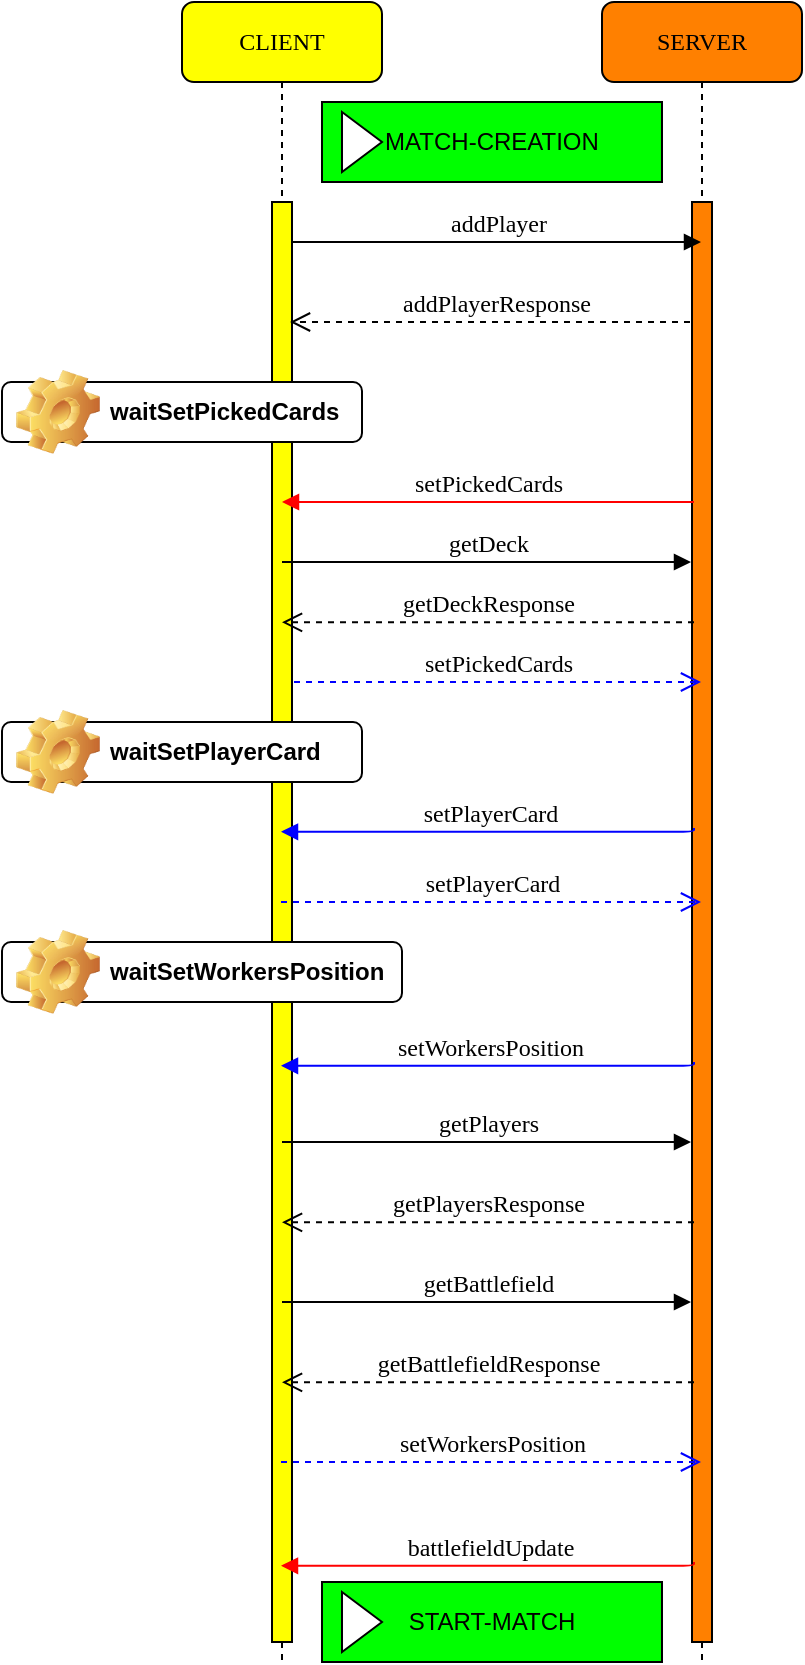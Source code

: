 <mxfile version="13.0.8" type="device"><diagram name="Page-1" id="13e1069c-82ec-6db2-03f1-153e76fe0fe0"><mxGraphModel dx="1108" dy="457" grid="1" gridSize="10" guides="1" tooltips="1" connect="1" arrows="1" fold="1" page="1" pageScale="1" pageWidth="1100" pageHeight="850" background="#ffffff" math="0" shadow="0"><root><mxCell id="0"/><mxCell id="1" parent="0"/><mxCell id="7baba1c4bc27f4b0-8" value="CLIENT" style="shape=umlLifeline;perimeter=lifelinePerimeter;whiteSpace=wrap;html=1;container=1;collapsible=0;recursiveResize=0;outlineConnect=0;rounded=1;shadow=0;comic=0;labelBackgroundColor=none;strokeWidth=1;fontFamily=Verdana;fontSize=12;align=center;fillColor=#FFFF00;" parent="1" vertex="1"><mxGeometry x="100" y="10" width="100" height="830" as="geometry"/></mxCell><mxCell id="7baba1c4bc27f4b0-9" value="" style="html=1;points=[];perimeter=orthogonalPerimeter;rounded=0;shadow=0;comic=0;labelBackgroundColor=none;strokeWidth=1;fontFamily=Verdana;fontSize=12;align=center;fillColor=#FFFF00;" parent="7baba1c4bc27f4b0-8" vertex="1"><mxGeometry x="45" y="100" width="10" height="720" as="geometry"/></mxCell><mxCell id="7baba1c4bc27f4b0-21" value="addPlayerResponse" style="html=1;verticalAlign=bottom;endArrow=open;dashed=1;endSize=8;labelBackgroundColor=none;fontFamily=Verdana;fontSize=12;edgeStyle=elbowEdgeStyle;elbow=vertical;" parent="1" edge="1"><mxGeometry relative="1" as="geometry"><mxPoint x="154" y="170" as="targetPoint"/><Array as="points"><mxPoint x="295" y="170"/><mxPoint x="325" y="170"/></Array><mxPoint x="360" y="170" as="sourcePoint"/></mxGeometry></mxCell><mxCell id="ruKqxwvwe30qvFogUtZN-2" value="SERVER" style="shape=umlLifeline;perimeter=lifelinePerimeter;whiteSpace=wrap;html=1;container=1;collapsible=0;recursiveResize=0;outlineConnect=0;rounded=1;shadow=0;comic=0;labelBackgroundColor=none;strokeWidth=1;fontFamily=Verdana;fontSize=12;align=center;fillColor=#FF8000;" vertex="1" parent="1"><mxGeometry x="310" y="10" width="100" height="830" as="geometry"/></mxCell><mxCell id="ruKqxwvwe30qvFogUtZN-3" value="" style="html=1;points=[];perimeter=orthogonalPerimeter;rounded=0;shadow=0;comic=0;labelBackgroundColor=none;strokeWidth=1;fontFamily=Verdana;fontSize=12;align=center;fillColor=#FF8000;" vertex="1" parent="ruKqxwvwe30qvFogUtZN-2"><mxGeometry x="45" y="100" width="10" height="720" as="geometry"/></mxCell><mxCell id="7baba1c4bc27f4b0-11" value="addPlayer" style="html=1;verticalAlign=bottom;endArrow=block;labelBackgroundColor=none;fontFamily=Verdana;fontSize=12;edgeStyle=elbowEdgeStyle;elbow=vertical;" parent="1" source="7baba1c4bc27f4b0-9" target="ruKqxwvwe30qvFogUtZN-2" edge="1"><mxGeometry relative="1" as="geometry"><mxPoint x="220" y="120" as="sourcePoint"/><mxPoint x="285" y="110" as="targetPoint"/><Array as="points"><mxPoint x="270" y="130"/></Array></mxGeometry></mxCell><mxCell id="ruKqxwvwe30qvFogUtZN-4" value="setPickedCards" style="html=1;verticalAlign=bottom;endArrow=block;labelBackgroundColor=none;fontFamily=Verdana;fontSize=12;edgeStyle=elbowEdgeStyle;elbow=vertical;strokeColor=#FF0000;" edge="1" parent="1" target="7baba1c4bc27f4b0-8"><mxGeometry relative="1" as="geometry"><mxPoint x="356" y="260" as="sourcePoint"/><mxPoint x="359.5" y="210" as="targetPoint"/><Array as="points"><mxPoint x="190" y="260"/><mxPoint x="270" y="210"/></Array></mxGeometry></mxCell><mxCell id="ruKqxwvwe30qvFogUtZN-6" value="getDeck" style="html=1;verticalAlign=bottom;endArrow=block;labelBackgroundColor=none;fontFamily=Verdana;fontSize=12;edgeStyle=elbowEdgeStyle;elbow=vertical;" edge="1" parent="1"><mxGeometry relative="1" as="geometry"><mxPoint x="150" y="290" as="sourcePoint"/><mxPoint x="354.5" y="290" as="targetPoint"/><Array as="points"><mxPoint x="265" y="290"/></Array></mxGeometry></mxCell><mxCell id="ruKqxwvwe30qvFogUtZN-7" value="getDeckResponse" style="html=1;verticalAlign=bottom;endArrow=open;dashed=1;endSize=8;labelBackgroundColor=none;fontFamily=Verdana;fontSize=12;edgeStyle=elbowEdgeStyle;elbow=vertical;entryX=0.9;entryY=0.136;entryDx=0;entryDy=0;entryPerimeter=0;" edge="1" parent="1"><mxGeometry relative="1" as="geometry"><mxPoint x="150" y="320" as="targetPoint"/><Array as="points"><mxPoint x="291" y="320.16"/><mxPoint x="321" y="320.16"/></Array><mxPoint x="356" y="320.16" as="sourcePoint"/></mxGeometry></mxCell><mxCell id="ruKqxwvwe30qvFogUtZN-8" value="setPickedCards" style="html=1;verticalAlign=bottom;endArrow=open;dashed=1;endSize=8;labelBackgroundColor=none;fontFamily=Verdana;fontSize=12;edgeStyle=elbowEdgeStyle;elbow=vertical;strokeColor=#0000FF;" edge="1" parent="1" target="ruKqxwvwe30qvFogUtZN-2"><mxGeometry relative="1" as="geometry"><mxPoint x="154" y="330" as="targetPoint"/><Array as="points"><mxPoint x="310" y="350"/><mxPoint x="310" y="340"/><mxPoint x="210" y="430"/><mxPoint x="310" y="360"/><mxPoint x="190" y="480"/><mxPoint x="330" y="480"/><mxPoint x="330" y="460"/><mxPoint x="320" y="460"/><mxPoint x="295" y="380"/><mxPoint x="295" y="330.16"/><mxPoint x="325" y="330.16"/></Array><mxPoint x="156" y="350" as="sourcePoint"/></mxGeometry></mxCell><mxCell id="ruKqxwvwe30qvFogUtZN-9" value="setPlayerCard" style="html=1;verticalAlign=bottom;endArrow=block;labelBackgroundColor=none;fontFamily=Verdana;fontSize=12;edgeStyle=elbowEdgeStyle;elbow=vertical;exitX=0.1;exitY=0.223;exitDx=0;exitDy=0;exitPerimeter=0;strokeColor=#0000FF;" edge="1" parent="1"><mxGeometry relative="1" as="geometry"><mxPoint x="356" y="423" as="sourcePoint"/><mxPoint x="149.5" y="424.88" as="targetPoint"/><Array as="points"><mxPoint x="270" y="424.88"/></Array></mxGeometry></mxCell><mxCell id="ruKqxwvwe30qvFogUtZN-10" value="setPlayerCard" style="html=1;verticalAlign=bottom;endArrow=open;dashed=1;endSize=8;labelBackgroundColor=none;fontFamily=Verdana;fontSize=12;edgeStyle=elbowEdgeStyle;elbow=vertical;strokeColor=#0000FF;" edge="1" parent="1"><mxGeometry relative="1" as="geometry"><mxPoint x="359.5" y="460" as="targetPoint"/><Array as="points"><mxPoint x="295" y="460"/><mxPoint x="325" y="460"/></Array><mxPoint x="149.5" y="460" as="sourcePoint"/></mxGeometry></mxCell><mxCell id="ruKqxwvwe30qvFogUtZN-11" value="setWorkersPosition" style="html=1;verticalAlign=bottom;endArrow=block;labelBackgroundColor=none;fontFamily=Verdana;fontSize=12;edgeStyle=elbowEdgeStyle;elbow=vertical;exitX=0.1;exitY=0.223;exitDx=0;exitDy=0;exitPerimeter=0;strokeColor=#0000FF;" edge="1" parent="1"><mxGeometry relative="1" as="geometry"><mxPoint x="356" y="540" as="sourcePoint"/><mxPoint x="149.5" y="541.88" as="targetPoint"/><Array as="points"><mxPoint x="270" y="541.88"/></Array></mxGeometry></mxCell><mxCell id="ruKqxwvwe30qvFogUtZN-12" value="getPlayers" style="html=1;verticalAlign=bottom;endArrow=block;labelBackgroundColor=none;fontFamily=Verdana;fontSize=12;edgeStyle=elbowEdgeStyle;elbow=vertical;" edge="1" parent="1"><mxGeometry relative="1" as="geometry"><mxPoint x="150" y="580" as="sourcePoint"/><mxPoint x="354.5" y="580" as="targetPoint"/><Array as="points"><mxPoint x="265" y="580"/></Array></mxGeometry></mxCell><mxCell id="ruKqxwvwe30qvFogUtZN-13" value="getPlayersResponse" style="html=1;verticalAlign=bottom;endArrow=open;dashed=1;endSize=8;labelBackgroundColor=none;fontFamily=Verdana;fontSize=12;edgeStyle=elbowEdgeStyle;elbow=vertical;entryX=0.9;entryY=0.136;entryDx=0;entryDy=0;entryPerimeter=0;" edge="1" parent="1"><mxGeometry relative="1" as="geometry"><mxPoint x="150" y="620" as="targetPoint"/><Array as="points"><mxPoint x="291" y="620.16"/><mxPoint x="321" y="620.16"/></Array><mxPoint x="356" y="620.16" as="sourcePoint"/></mxGeometry></mxCell><mxCell id="ruKqxwvwe30qvFogUtZN-17" value="getBattlefield" style="html=1;verticalAlign=bottom;endArrow=block;labelBackgroundColor=none;fontFamily=Verdana;fontSize=12;edgeStyle=elbowEdgeStyle;elbow=vertical;" edge="1" parent="1"><mxGeometry relative="1" as="geometry"><mxPoint x="150" y="660" as="sourcePoint"/><mxPoint x="354.5" y="660" as="targetPoint"/><Array as="points"><mxPoint x="265" y="660"/></Array></mxGeometry></mxCell><mxCell id="ruKqxwvwe30qvFogUtZN-18" value="getBattlefieldResponse" style="html=1;verticalAlign=bottom;endArrow=open;dashed=1;endSize=8;labelBackgroundColor=none;fontFamily=Verdana;fontSize=12;edgeStyle=elbowEdgeStyle;elbow=vertical;entryX=0.9;entryY=0.136;entryDx=0;entryDy=0;entryPerimeter=0;" edge="1" parent="1"><mxGeometry relative="1" as="geometry"><mxPoint x="150" y="700" as="targetPoint"/><Array as="points"><mxPoint x="291" y="700.16"/><mxPoint x="321" y="700.16"/></Array><mxPoint x="356" y="700.16" as="sourcePoint"/></mxGeometry></mxCell><mxCell id="ruKqxwvwe30qvFogUtZN-19" value="setWorkersPosition" style="html=1;verticalAlign=bottom;endArrow=open;dashed=1;endSize=8;labelBackgroundColor=none;fontFamily=Verdana;fontSize=12;edgeStyle=elbowEdgeStyle;elbow=vertical;strokeColor=#0000FF;" edge="1" parent="1"><mxGeometry relative="1" as="geometry"><mxPoint x="359.5" y="740" as="targetPoint"/><Array as="points"><mxPoint x="295" y="740"/><mxPoint x="325" y="740"/></Array><mxPoint x="149.5" y="740" as="sourcePoint"/></mxGeometry></mxCell><mxCell id="ruKqxwvwe30qvFogUtZN-20" value="battlefieldUpdate" style="html=1;verticalAlign=bottom;endArrow=block;labelBackgroundColor=none;fontFamily=Verdana;fontSize=12;edgeStyle=elbowEdgeStyle;elbow=vertical;exitX=0.1;exitY=0.223;exitDx=0;exitDy=0;exitPerimeter=0;strokeColor=#FF0000;" edge="1" parent="1"><mxGeometry relative="1" as="geometry"><mxPoint x="356" y="790" as="sourcePoint"/><mxPoint x="149.5" y="791.88" as="targetPoint"/><Array as="points"><mxPoint x="270" y="791.88"/></Array></mxGeometry></mxCell><mxCell id="ruKqxwvwe30qvFogUtZN-21" value="waitSetPickedCards" style="label;whiteSpace=wrap;html=1;image=img/clipart/Gear_128x128.png" vertex="1" parent="1"><mxGeometry x="10" y="200" width="180" height="30" as="geometry"/></mxCell><mxCell id="ruKqxwvwe30qvFogUtZN-22" value="waitSetPlayerCard" style="label;whiteSpace=wrap;html=1;image=img/clipart/Gear_128x128.png" vertex="1" parent="1"><mxGeometry x="10" y="370" width="180" height="30" as="geometry"/></mxCell><mxCell id="ruKqxwvwe30qvFogUtZN-23" value="waitSetWorkersPosition" style="label;whiteSpace=wrap;html=1;image=img/clipart/Gear_128x128.png" vertex="1" parent="1"><mxGeometry x="10" y="480" width="200" height="30" as="geometry"/></mxCell><mxCell id="ruKqxwvwe30qvFogUtZN-24" value="MATCH-CREATION" style="html=1;whiteSpace=wrap;container=1;recursiveResize=0;collapsible=0;fillColor=#00FF00;" vertex="1" parent="1"><mxGeometry x="170" y="60" width="170" height="40" as="geometry"/></mxCell><mxCell id="ruKqxwvwe30qvFogUtZN-25" value="" style="triangle;html=1;whiteSpace=wrap;" vertex="1" parent="ruKqxwvwe30qvFogUtZN-24"><mxGeometry x="10" y="5" width="20" height="30" as="geometry"/></mxCell><mxCell id="ruKqxwvwe30qvFogUtZN-31" value="START-MATCH" style="html=1;whiteSpace=wrap;container=1;recursiveResize=0;collapsible=0;fillColor=#00FF00;" vertex="1" parent="1"><mxGeometry x="170" y="800" width="170" height="40" as="geometry"/></mxCell><mxCell id="ruKqxwvwe30qvFogUtZN-32" value="" style="triangle;html=1;whiteSpace=wrap;" vertex="1" parent="ruKqxwvwe30qvFogUtZN-31"><mxGeometry x="10" y="5" width="20" height="30" as="geometry"/></mxCell></root></mxGraphModel></diagram></mxfile>